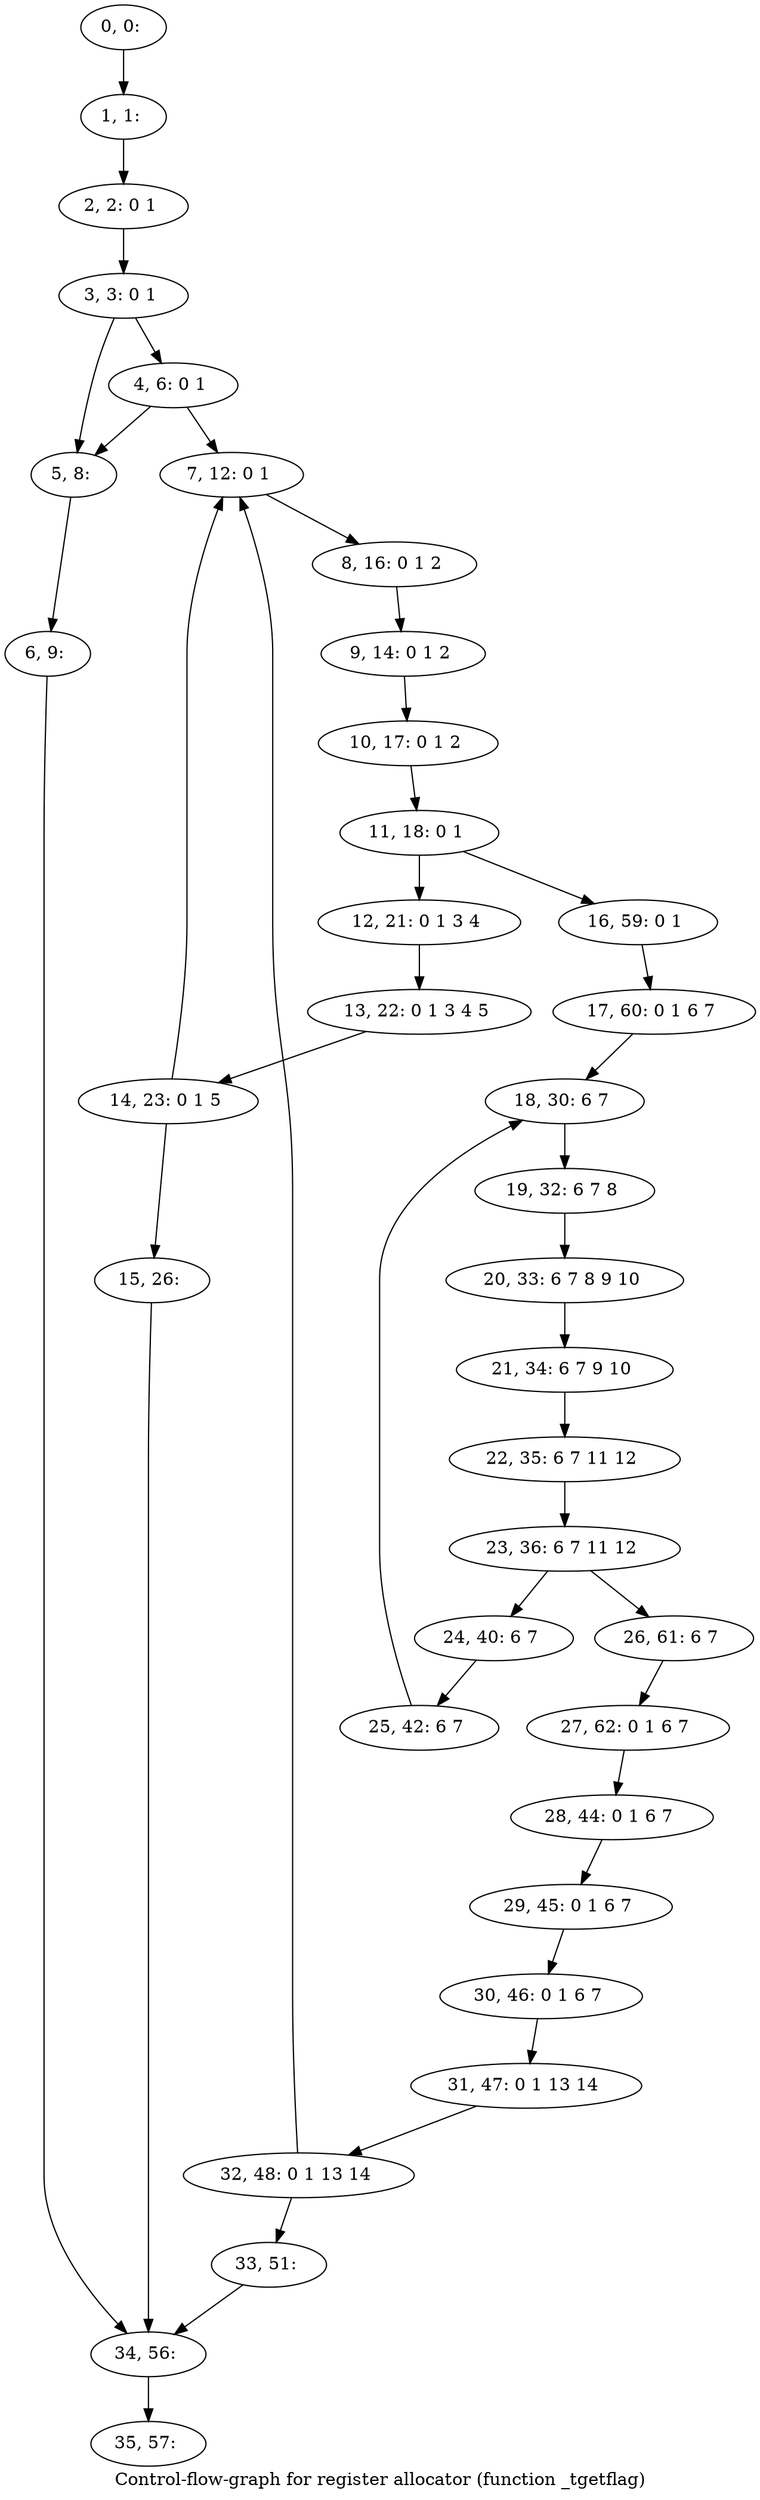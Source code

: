 digraph G {
graph [label="Control-flow-graph for register allocator (function _tgetflag)"]
0[label="0, 0: "];
1[label="1, 1: "];
2[label="2, 2: 0 1 "];
3[label="3, 3: 0 1 "];
4[label="4, 6: 0 1 "];
5[label="5, 8: "];
6[label="6, 9: "];
7[label="7, 12: 0 1 "];
8[label="8, 16: 0 1 2 "];
9[label="9, 14: 0 1 2 "];
10[label="10, 17: 0 1 2 "];
11[label="11, 18: 0 1 "];
12[label="12, 21: 0 1 3 4 "];
13[label="13, 22: 0 1 3 4 5 "];
14[label="14, 23: 0 1 5 "];
15[label="15, 26: "];
16[label="16, 59: 0 1 "];
17[label="17, 60: 0 1 6 7 "];
18[label="18, 30: 6 7 "];
19[label="19, 32: 6 7 8 "];
20[label="20, 33: 6 7 8 9 10 "];
21[label="21, 34: 6 7 9 10 "];
22[label="22, 35: 6 7 11 12 "];
23[label="23, 36: 6 7 11 12 "];
24[label="24, 40: 6 7 "];
25[label="25, 42: 6 7 "];
26[label="26, 61: 6 7 "];
27[label="27, 62: 0 1 6 7 "];
28[label="28, 44: 0 1 6 7 "];
29[label="29, 45: 0 1 6 7 "];
30[label="30, 46: 0 1 6 7 "];
31[label="31, 47: 0 1 13 14 "];
32[label="32, 48: 0 1 13 14 "];
33[label="33, 51: "];
34[label="34, 56: "];
35[label="35, 57: "];
0->1 ;
1->2 ;
2->3 ;
3->4 ;
3->5 ;
4->5 ;
4->7 ;
5->6 ;
6->34 ;
7->8 ;
8->9 ;
9->10 ;
10->11 ;
11->12 ;
11->16 ;
12->13 ;
13->14 ;
14->15 ;
14->7 ;
15->34 ;
16->17 ;
17->18 ;
18->19 ;
19->20 ;
20->21 ;
21->22 ;
22->23 ;
23->24 ;
23->26 ;
24->25 ;
25->18 ;
26->27 ;
27->28 ;
28->29 ;
29->30 ;
30->31 ;
31->32 ;
32->33 ;
32->7 ;
33->34 ;
34->35 ;
}
